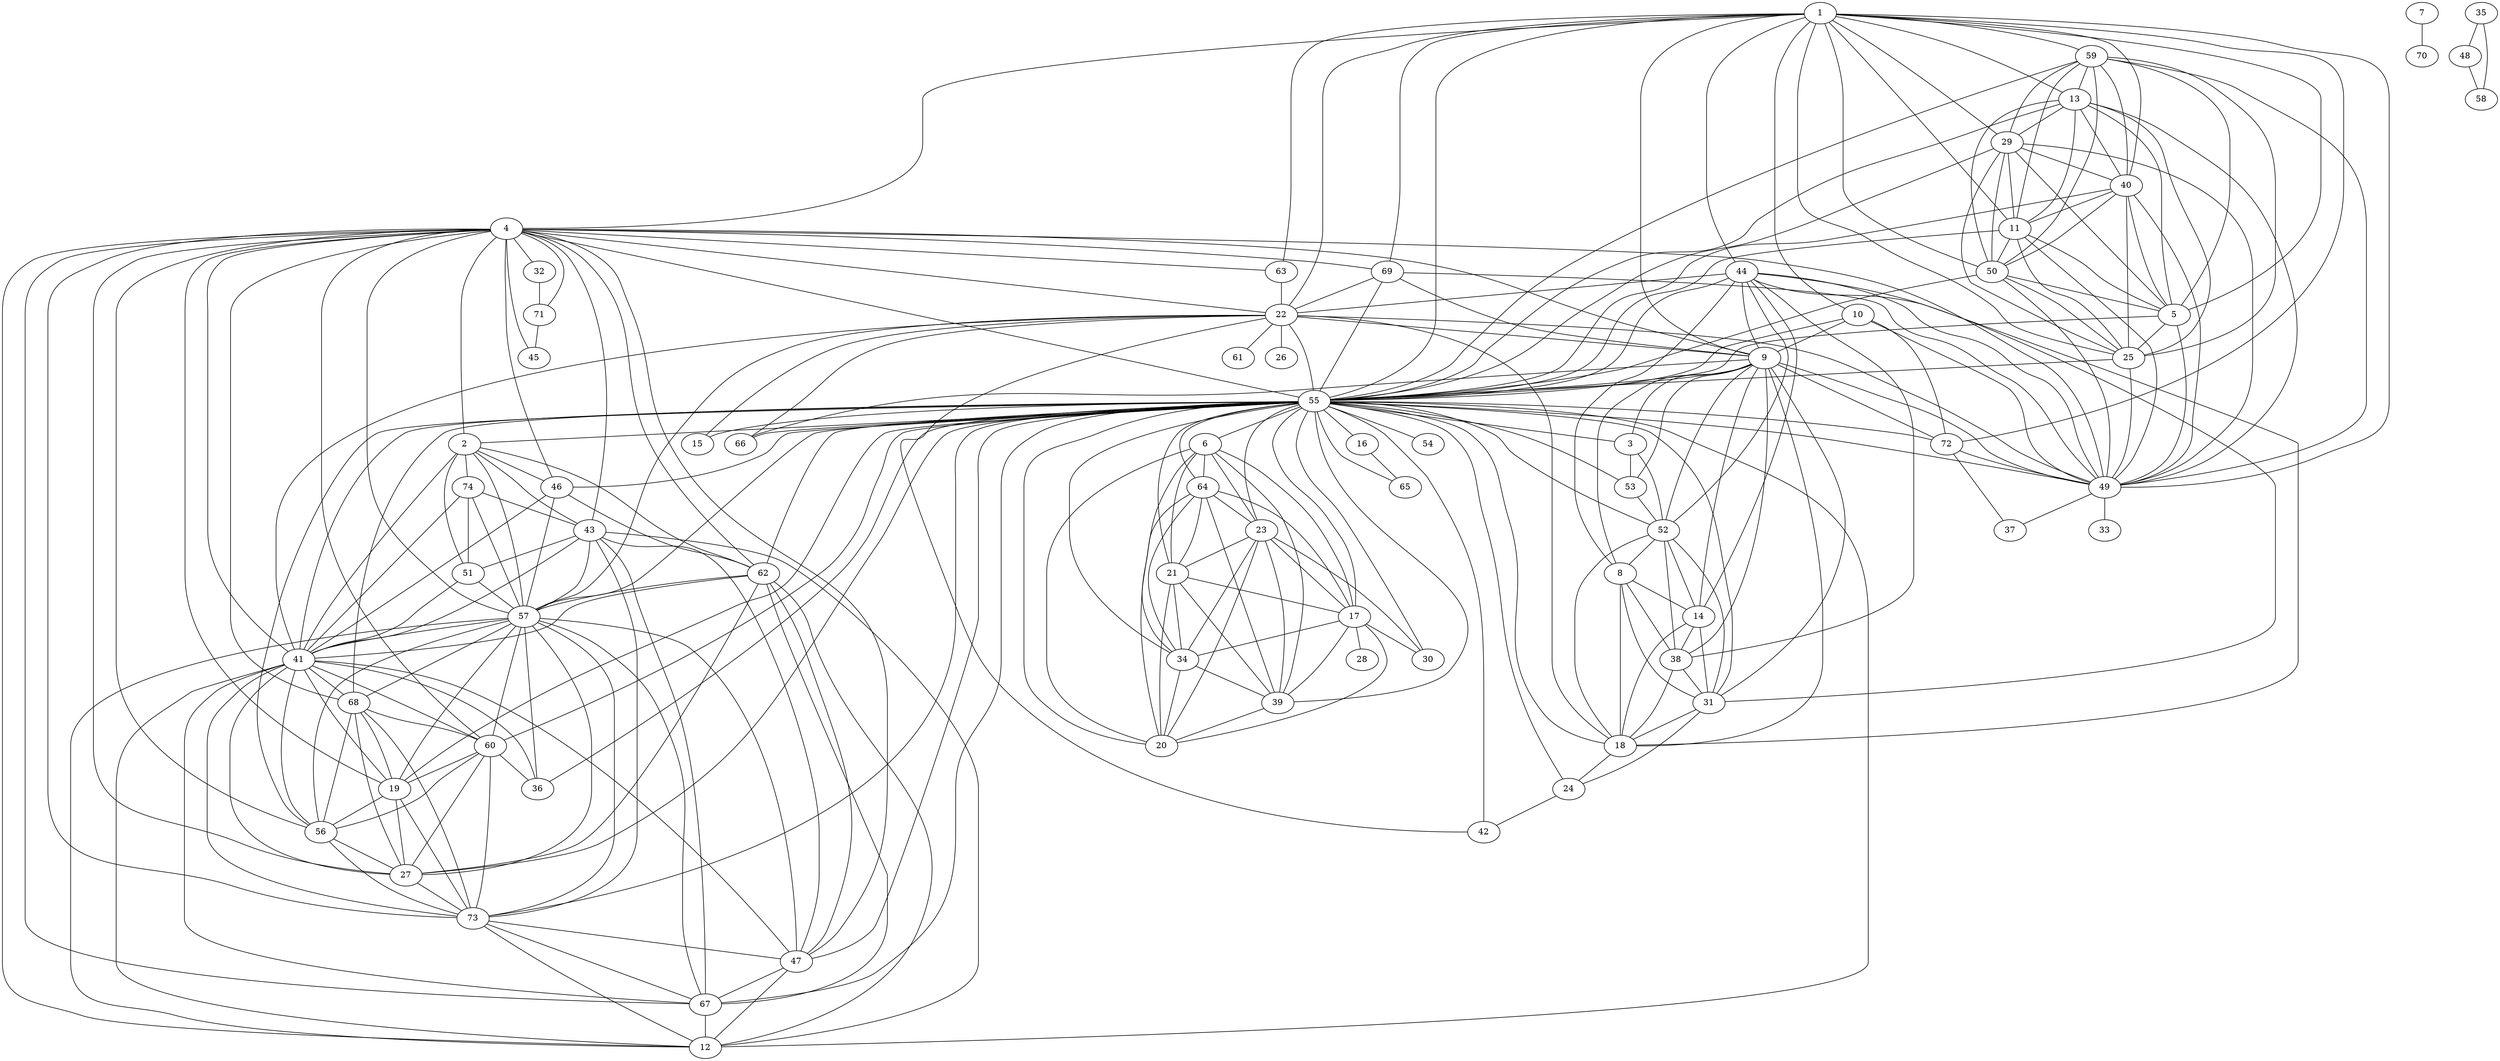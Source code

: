 graph {
  1 -- 44;
  1 -- 4;
  1 -- 69;
  1 -- 59;
  1 -- 13;
  1 -- 29;
  1 -- 40;
  1 -- 11;
  1 -- 50;
  1 -- 5;
  1 -- 25;
  1 -- 10;
  1 -- 63;
  1 -- 22;
  1 -- 9;
  1 -- 55;
  1 -- 72;
  1 -- 49;
  44 -- 8;
  44 -- 9;
  44 -- 14;
  44 -- 18;
  44 -- 22;
  44 -- 31;
  44 -- 38;
  44 -- 55;
  44 -- 49;
  44 -- 52;
  4 -- 2;
  4 -- 69;
  4 -- 9;
  4 -- 22;
  4 -- 49;
  4 -- 63;
  4 -- 68;
  4 -- 60;
  4 -- 19;
  4 -- 56;
  4 -- 27;
  4 -- 46;
  4 -- 55;
  4 -- 73;
  4 -- 43;
  4 -- 62;
  4 -- 47;
  4 -- 67;
  4 -- 12;
  4 -- 57;
  4 -- 32;
  4 -- 71;
  4 -- 45;
  4 -- 41;
  69 -- 9;
  69 -- 22;
  69 -- 49;
  69 -- 55;
  59 -- 5;
  59 -- 11;
  59 -- 13;
  59 -- 25;
  59 -- 29;
  59 -- 40;
  59 -- 49;
  59 -- 50;
  59 -- 55;
  13 -- 5;
  13 -- 11;
  13 -- 29;
  13 -- 40;
  13 -- 50;
  13 -- 25;
  13 -- 49;
  13 -- 55;
  29 -- 5;
  29 -- 11;
  29 -- 25;
  29 -- 40;
  29 -- 50;
  29 -- 49;
  29 -- 55;
  40 -- 5;
  40 -- 11;
  40 -- 25;
  40 -- 50;
  40 -- 49;
  40 -- 55;
  11 -- 5;
  11 -- 50;
  11 -- 25;
  11 -- 49;
  11 -- 55;
  50 -- 5;
  50 -- 25;
  50 -- 49;
  50 -- 55;
  5 -- 25;
  5 -- 49;
  5 -- 55;
  25 -- 49;
  25 -- 55;
  10 -- 9;
  10 -- 72;
  10 -- 49;
  10 -- 55;
  63 -- 22;
  22 -- 9;
  22 -- 15;
  22 -- 18;
  22 -- 49;
  22 -- 66;
  22 -- 61;
  22 -- 26;
  22 -- 57;
  22 -- 41;
  22 -- 42;
  22 -- 55;
  9 -- 3;
  9 -- 8;
  9 -- 72;
  9 -- 66;
  9 -- 49;
  9 -- 14;
  9 -- 38;
  9 -- 31;
  9 -- 18;
  9 -- 53;
  9 -- 52;
  9 -- 55;
  55 -- 2;
  55 -- 3;
  55 -- 6;
  55 -- 12;
  55 -- 15;
  55 -- 16;
  55 -- 17;
  55 -- 18;
  55 -- 19;
  55 -- 20;
  55 -- 21;
  55 -- 23;
  55 -- 24;
  55 -- 27;
  55 -- 30;
  55 -- 31;
  55 -- 34;
  55 -- 36;
  55 -- 39;
  55 -- 41;
  55 -- 42;
  55 -- 46;
  55 -- 47;
  55 -- 49;
  55 -- 52;
  55 -- 53;
  55 -- 54;
  55 -- 66;
  55 -- 72;
  55 -- 68;
  55 -- 60;
  55 -- 73;
  55 -- 56;
  55 -- 62;
  55 -- 67;
  55 -- 57;
  55 -- 64;
  55 -- 65;
  72 -- 37;
  72 -- 49;
  49 -- 33;
  49 -- 37;
  2 -- 46;
  2 -- 62;
  2 -- 74;
  2 -- 43;
  2 -- 51;
  2 -- 57;
  2 -- 41;
  46 -- 41;
  46 -- 62;
  46 -- 57;
  62 -- 12;
  62 -- 27;
  62 -- 41;
  62 -- 47;
  62 -- 57;
  62 -- 67;
  74 -- 41;
  74 -- 43;
  74 -- 51;
  74 -- 57;
  43 -- 12;
  43 -- 41;
  43 -- 47;
  43 -- 67;
  43 -- 73;
  43 -- 51;
  43 -- 57;
  51 -- 41;
  51 -- 57;
  57 -- 12;
  57 -- 19;
  57 -- 27;
  57 -- 36;
  57 -- 41;
  57 -- 47;
  57 -- 56;
  57 -- 68;
  57 -- 60;
  57 -- 73;
  57 -- 67;
  41 -- 12;
  41 -- 19;
  41 -- 27;
  41 -- 36;
  41 -- 68;
  41 -- 60;
  41 -- 73;
  41 -- 56;
  41 -- 47;
  41 -- 67;
  3 -- 53;
  3 -- 52;
  53 -- 52;
  52 -- 8;
  52 -- 14;
  52 -- 18;
  52 -- 31;
  52 -- 38;
  68 -- 19;
  68 -- 27;
  68 -- 56;
  68 -- 60;
  68 -- 73;
  60 -- 19;
  60 -- 27;
  60 -- 36;
  60 -- 56;
  60 -- 73;
  19 -- 73;
  19 -- 56;
  19 -- 27;
  56 -- 27;
  56 -- 73;
  27 -- 73;
  73 -- 12;
  73 -- 47;
  73 -- 67;
  47 -- 12;
  47 -- 67;
  67 -- 12;
  32 -- 71;
  71 -- 45;
  6 -- 64;
  6 -- 23;
  6 -- 21;
  6 -- 17;
  6 -- 34;
  6 -- 39;
  6 -- 20;
  64 -- 17;
  64 -- 20;
  64 -- 21;
  64 -- 23;
  64 -- 34;
  64 -- 39;
  23 -- 17;
  23 -- 20;
  23 -- 21;
  23 -- 30;
  23 -- 34;
  23 -- 39;
  21 -- 17;
  21 -- 20;
  21 -- 34;
  21 -- 39;
  17 -- 28;
  17 -- 30;
  17 -- 34;
  17 -- 39;
  17 -- 20;
  34 -- 20;
  34 -- 39;
  39 -- 20;
  7 -- 70;
  8 -- 14;
  8 -- 38;
  8 -- 31;
  8 -- 18;
  14 -- 38;
  14 -- 31;
  14 -- 18;
  38 -- 18;
  38 -- 31;
  31 -- 18;
  31 -- 24;
  18 -- 24;
  16 -- 65;
  24 -- 42;
  35 -- 48;
  35 -- 58;
  48 -- 58;
}
